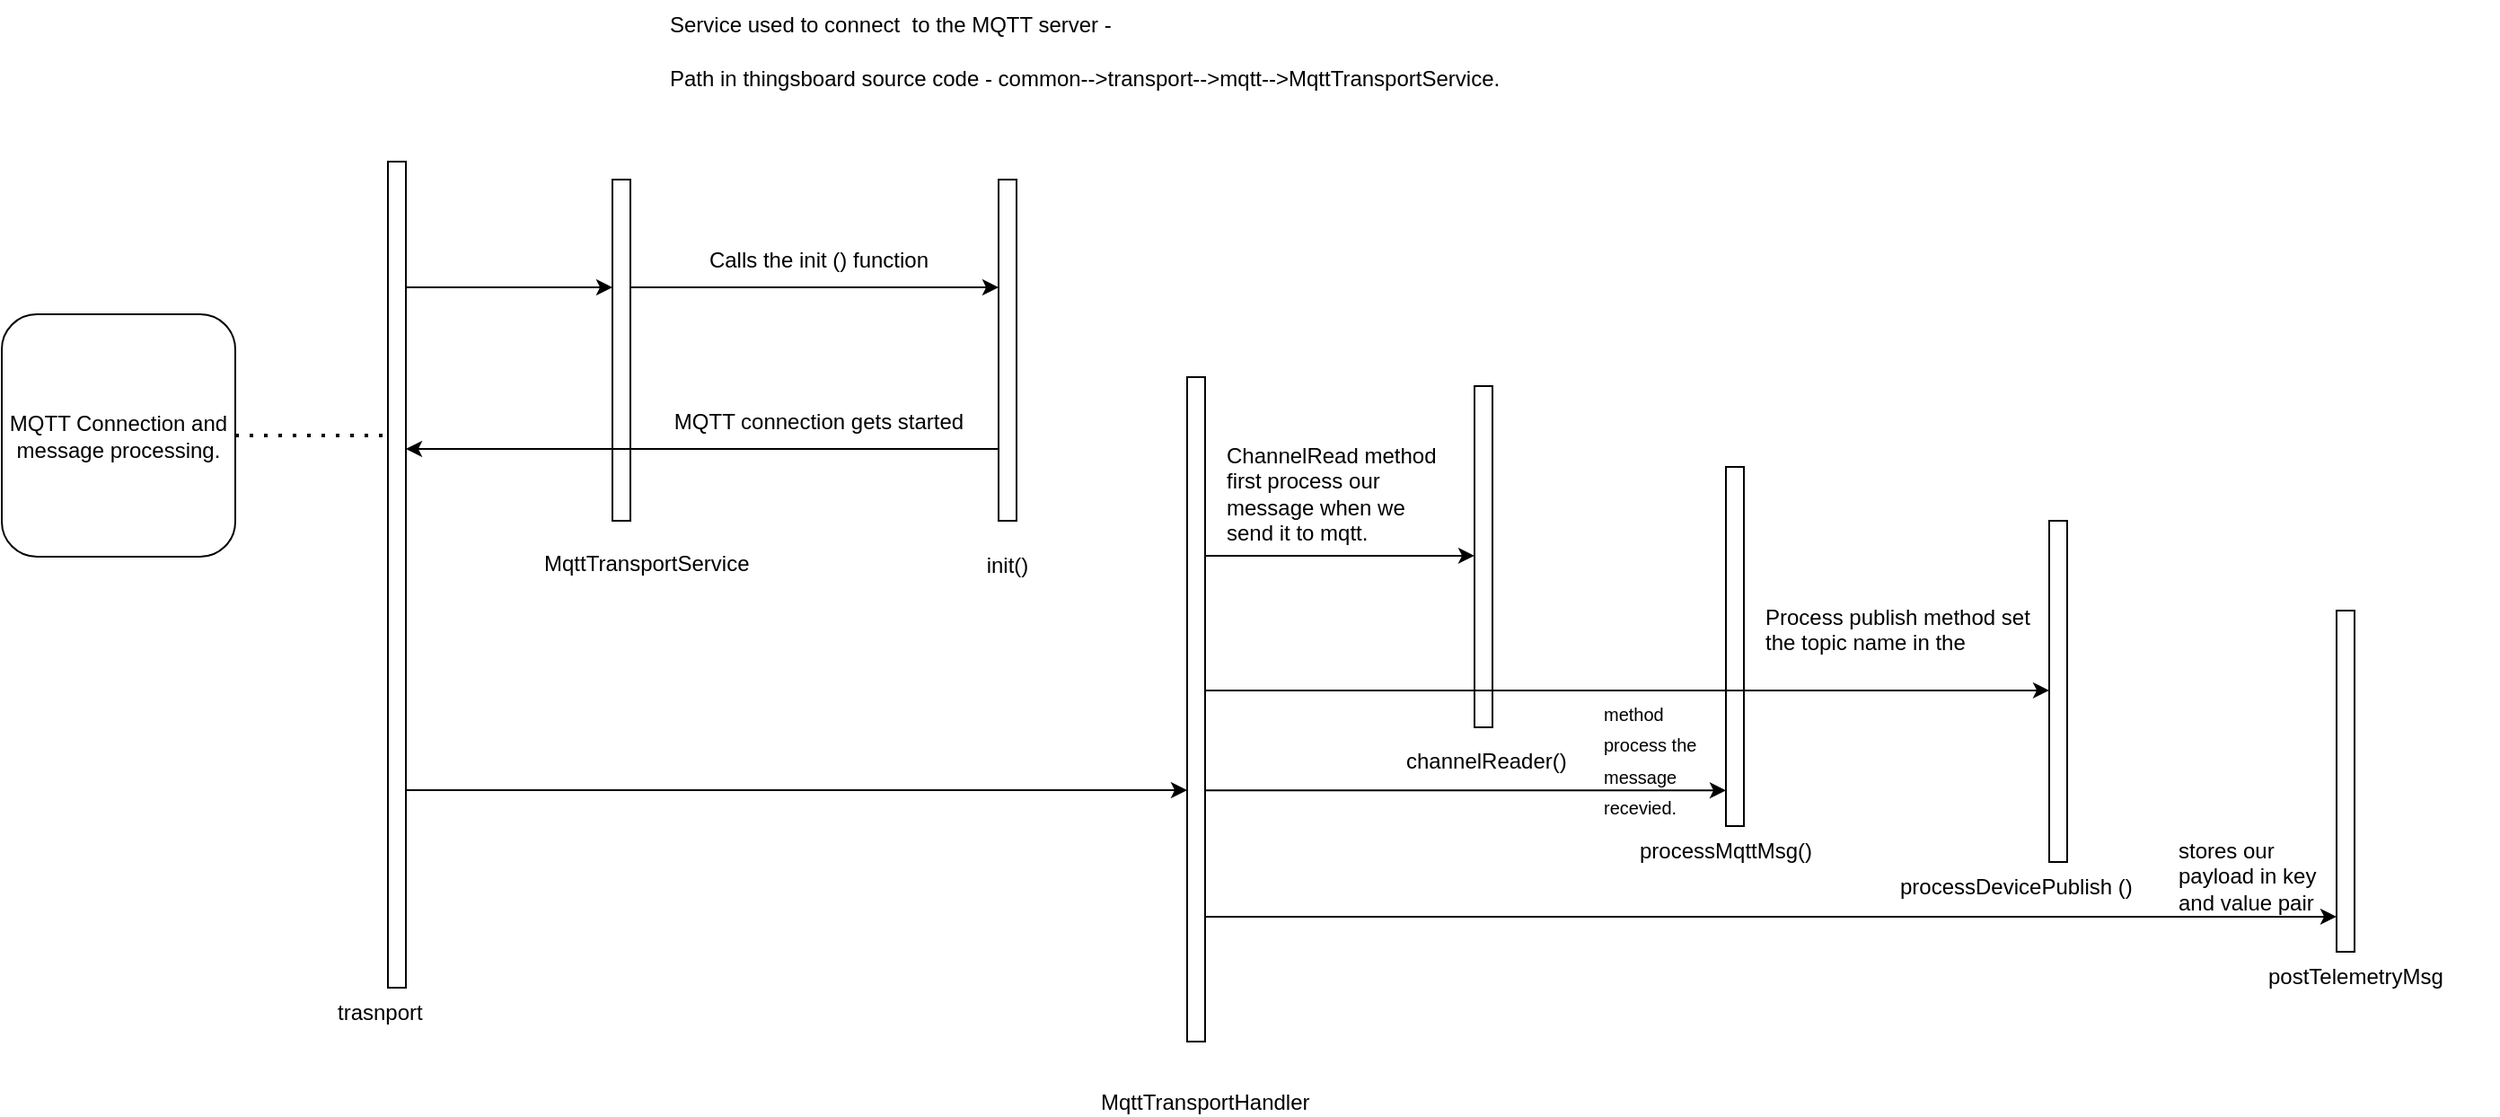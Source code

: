 <mxfile version="21.3.7" type="device">
  <diagram name="Page-1" id="ab86ihdkl9T9i4w5Esb1">
    <mxGraphModel dx="1354" dy="645" grid="1" gridSize="10" guides="1" tooltips="1" connect="1" arrows="1" fold="1" page="1" pageScale="1" pageWidth="850" pageHeight="1100" math="0" shadow="0">
      <root>
        <mxCell id="0" />
        <mxCell id="1" parent="0" />
        <mxCell id="D7h-UtNIkkFITFaaLUy6-12" value="" style="group" vertex="1" connectable="0" parent="1">
          <mxGeometry x="370" y="100" width="290" height="230" as="geometry" />
        </mxCell>
        <mxCell id="D7h-UtNIkkFITFaaLUy6-1" value="" style="html=1;points=[];perimeter=orthogonalPerimeter;outlineConnect=0;targetShapes=umlLifeline;portConstraint=eastwest;newEdgeStyle={&quot;edgeStyle&quot;:&quot;elbowEdgeStyle&quot;,&quot;elbow&quot;:&quot;vertical&quot;,&quot;curved&quot;:0,&quot;rounded&quot;:0};" vertex="1" parent="D7h-UtNIkkFITFaaLUy6-12">
          <mxGeometry x="40" width="10" height="190" as="geometry" />
        </mxCell>
        <mxCell id="D7h-UtNIkkFITFaaLUy6-5" value="" style="html=1;points=[];perimeter=orthogonalPerimeter;outlineConnect=0;targetShapes=umlLifeline;portConstraint=eastwest;newEdgeStyle={&quot;edgeStyle&quot;:&quot;elbowEdgeStyle&quot;,&quot;elbow&quot;:&quot;vertical&quot;,&quot;curved&quot;:0,&quot;rounded&quot;:0};" vertex="1" parent="D7h-UtNIkkFITFaaLUy6-12">
          <mxGeometry x="255" width="10" height="190" as="geometry" />
        </mxCell>
        <mxCell id="D7h-UtNIkkFITFaaLUy6-8" value="MqttTransportService" style="text;whiteSpace=wrap;html=1;" vertex="1" parent="D7h-UtNIkkFITFaaLUy6-12">
          <mxGeometry y="200" width="120" height="30" as="geometry" />
        </mxCell>
        <mxCell id="D7h-UtNIkkFITFaaLUy6-10" value="init()" style="text;html=1;strokeColor=none;fillColor=none;align=center;verticalAlign=middle;whiteSpace=wrap;rounded=0;" vertex="1" parent="D7h-UtNIkkFITFaaLUy6-12">
          <mxGeometry x="230" y="200" width="60" height="30" as="geometry" />
        </mxCell>
        <mxCell id="D7h-UtNIkkFITFaaLUy6-11" value="" style="endArrow=classic;html=1;rounded=0;" edge="1" parent="D7h-UtNIkkFITFaaLUy6-12" target="D7h-UtNIkkFITFaaLUy6-5">
          <mxGeometry width="50" height="50" relative="1" as="geometry">
            <mxPoint x="50" y="60" as="sourcePoint" />
            <mxPoint x="100" y="10" as="targetPoint" />
          </mxGeometry>
        </mxCell>
        <mxCell id="D7h-UtNIkkFITFaaLUy6-19" value="Calls the init () function" style="text;html=1;strokeColor=none;fillColor=none;align=center;verticalAlign=middle;whiteSpace=wrap;rounded=0;" vertex="1" parent="D7h-UtNIkkFITFaaLUy6-12">
          <mxGeometry x="90" y="30" width="130" height="30" as="geometry" />
        </mxCell>
        <mxCell id="D7h-UtNIkkFITFaaLUy6-20" value="MQTT connection gets started" style="text;html=1;strokeColor=none;fillColor=none;align=center;verticalAlign=middle;whiteSpace=wrap;rounded=0;" vertex="1" parent="D7h-UtNIkkFITFaaLUy6-12">
          <mxGeometry x="70" y="120" width="170" height="30" as="geometry" />
        </mxCell>
        <mxCell id="D7h-UtNIkkFITFaaLUy6-40" value="" style="endArrow=classic;html=1;rounded=0;" edge="1" parent="D7h-UtNIkkFITFaaLUy6-12" target="D7h-UtNIkkFITFaaLUy6-26">
          <mxGeometry width="50" height="50" relative="1" as="geometry">
            <mxPoint x="255" y="150" as="sourcePoint" />
            <mxPoint x="305" y="100" as="targetPoint" />
          </mxGeometry>
        </mxCell>
        <mxCell id="D7h-UtNIkkFITFaaLUy6-17" value="" style="endArrow=none;dashed=1;html=1;dashPattern=1 3;strokeWidth=2;rounded=0;" edge="1" parent="1" source="D7h-UtNIkkFITFaaLUy6-35" target="D7h-UtNIkkFITFaaLUy6-26">
          <mxGeometry width="50" height="50" relative="1" as="geometry">
            <mxPoint x="130" y="179.5" as="sourcePoint" />
            <mxPoint x="270" y="179.5" as="targetPoint" />
          </mxGeometry>
        </mxCell>
        <mxCell id="D7h-UtNIkkFITFaaLUy6-26" value="" style="html=1;points=[];perimeter=orthogonalPerimeter;outlineConnect=0;targetShapes=umlLifeline;portConstraint=eastwest;newEdgeStyle={&quot;edgeStyle&quot;:&quot;elbowEdgeStyle&quot;,&quot;elbow&quot;:&quot;vertical&quot;,&quot;curved&quot;:0,&quot;rounded&quot;:0};" vertex="1" parent="1">
          <mxGeometry x="285" y="90" width="10" height="460" as="geometry" />
        </mxCell>
        <mxCell id="D7h-UtNIkkFITFaaLUy6-27" value="trasnport" style="text;whiteSpace=wrap;html=1;" vertex="1" parent="1">
          <mxGeometry x="255" y="550" width="70" height="20" as="geometry" />
        </mxCell>
        <mxCell id="D7h-UtNIkkFITFaaLUy6-31" value="" style="endArrow=classic;html=1;rounded=0;" edge="1" parent="1" target="D7h-UtNIkkFITFaaLUy6-1">
          <mxGeometry width="50" height="50" relative="1" as="geometry">
            <mxPoint x="295" y="160" as="sourcePoint" />
            <mxPoint x="345" y="110" as="targetPoint" />
          </mxGeometry>
        </mxCell>
        <mxCell id="D7h-UtNIkkFITFaaLUy6-36" value="" style="endArrow=none;dashed=1;html=1;dashPattern=1 3;strokeWidth=2;rounded=0;" edge="1" parent="1" target="D7h-UtNIkkFITFaaLUy6-35">
          <mxGeometry width="50" height="50" relative="1" as="geometry">
            <mxPoint x="130" y="179.5" as="sourcePoint" />
            <mxPoint x="285" y="180" as="targetPoint" />
          </mxGeometry>
        </mxCell>
        <mxCell id="D7h-UtNIkkFITFaaLUy6-35" value="MQTT Connection and message processing." style="rounded=1;whiteSpace=wrap;html=1;" vertex="1" parent="1">
          <mxGeometry x="70" y="175" width="130" height="135" as="geometry" />
        </mxCell>
        <mxCell id="D7h-UtNIkkFITFaaLUy6-43" value="" style="html=1;points=[];perimeter=orthogonalPerimeter;outlineConnect=0;targetShapes=umlLifeline;portConstraint=eastwest;newEdgeStyle={&quot;edgeStyle&quot;:&quot;elbowEdgeStyle&quot;,&quot;elbow&quot;:&quot;vertical&quot;,&quot;curved&quot;:0,&quot;rounded&quot;:0};" vertex="1" parent="1">
          <mxGeometry x="730" y="210" width="10" height="370" as="geometry" />
        </mxCell>
        <mxCell id="D7h-UtNIkkFITFaaLUy6-44" value="MqttTransportHandler" style="text;whiteSpace=wrap;html=1;" vertex="1" parent="1">
          <mxGeometry x="680" y="600" width="130" height="20" as="geometry" />
        </mxCell>
        <mxCell id="D7h-UtNIkkFITFaaLUy6-45" value="" style="html=1;points=[];perimeter=orthogonalPerimeter;outlineConnect=0;targetShapes=umlLifeline;portConstraint=eastwest;newEdgeStyle={&quot;edgeStyle&quot;:&quot;elbowEdgeStyle&quot;,&quot;elbow&quot;:&quot;vertical&quot;,&quot;curved&quot;:0,&quot;rounded&quot;:0};" vertex="1" parent="1">
          <mxGeometry x="890" y="215" width="10" height="190" as="geometry" />
        </mxCell>
        <mxCell id="D7h-UtNIkkFITFaaLUy6-46" value="channelReader()" style="text;whiteSpace=wrap;html=1;" vertex="1" parent="1">
          <mxGeometry x="850" y="410" width="100" height="30" as="geometry" />
        </mxCell>
        <mxCell id="D7h-UtNIkkFITFaaLUy6-48" value="&lt;div style=&quot;&quot;&gt;&lt;span style=&quot;background-color: initial;&quot;&gt;ChannelRead method first process our message when we send it to mqtt.&lt;/span&gt;&lt;/div&gt;" style="text;whiteSpace=wrap;html=1;align=left;" vertex="1" parent="1">
          <mxGeometry x="750" y="240" width="130" height="70" as="geometry" />
        </mxCell>
        <mxCell id="D7h-UtNIkkFITFaaLUy6-49" value="processMqttMsg()" style="text;whiteSpace=wrap;html=1;" vertex="1" parent="1">
          <mxGeometry x="980" y="460" width="100" height="20" as="geometry" />
        </mxCell>
        <mxCell id="D7h-UtNIkkFITFaaLUy6-50" value="" style="html=1;points=[];perimeter=orthogonalPerimeter;outlineConnect=0;targetShapes=umlLifeline;portConstraint=eastwest;newEdgeStyle={&quot;edgeStyle&quot;:&quot;elbowEdgeStyle&quot;,&quot;elbow&quot;:&quot;vertical&quot;,&quot;curved&quot;:0,&quot;rounded&quot;:0};" vertex="1" parent="1">
          <mxGeometry x="1030" y="260" width="10" height="200" as="geometry" />
        </mxCell>
        <mxCell id="D7h-UtNIkkFITFaaLUy6-51" value="" style="endArrow=classic;html=1;rounded=0;exitX=1;exitY=0.622;exitDx=0;exitDy=0;exitPerimeter=0;" edge="1" parent="1" source="D7h-UtNIkkFITFaaLUy6-43" target="D7h-UtNIkkFITFaaLUy6-50">
          <mxGeometry width="50" height="50" relative="1" as="geometry">
            <mxPoint x="750" y="450" as="sourcePoint" />
            <mxPoint x="1050" y="354.44" as="targetPoint" />
          </mxGeometry>
        </mxCell>
        <mxCell id="D7h-UtNIkkFITFaaLUy6-52" value="&lt;sub&gt;method process the message recevied.&lt;/sub&gt;" style="text;whiteSpace=wrap;html=1;" vertex="1" parent="1">
          <mxGeometry x="960" y="380" width="70" height="30" as="geometry" />
        </mxCell>
        <mxCell id="D7h-UtNIkkFITFaaLUy6-53" value="processDevicePublish ()" style="text;whiteSpace=wrap;html=1;" vertex="1" parent="1">
          <mxGeometry x="1125" y="480" width="145" height="30" as="geometry" />
        </mxCell>
        <mxCell id="D7h-UtNIkkFITFaaLUy6-54" value="" style="html=1;points=[];perimeter=orthogonalPerimeter;outlineConnect=0;targetShapes=umlLifeline;portConstraint=eastwest;newEdgeStyle={&quot;edgeStyle&quot;:&quot;elbowEdgeStyle&quot;,&quot;elbow&quot;:&quot;vertical&quot;,&quot;curved&quot;:0,&quot;rounded&quot;:0};" vertex="1" parent="1">
          <mxGeometry x="1210" y="290" width="10" height="190" as="geometry" />
        </mxCell>
        <mxCell id="D7h-UtNIkkFITFaaLUy6-55" value="" style="endArrow=classic;html=1;rounded=0;exitX=1;exitY=0.789;exitDx=0;exitDy=0;exitPerimeter=0;" edge="1" parent="1" target="D7h-UtNIkkFITFaaLUy6-54">
          <mxGeometry width="50" height="50" relative="1" as="geometry">
            <mxPoint x="740" y="384.44" as="sourcePoint" />
            <mxPoint x="1030" y="384.44" as="targetPoint" />
          </mxGeometry>
        </mxCell>
        <mxCell id="D7h-UtNIkkFITFaaLUy6-56" value="&lt;span style=&quot;margin: 0px; padding: 0px; user-select: text; -webkit-user-drag: none; -webkit-tap-highlight-color: transparent;&quot; class=&quot;NormalTextRun SCXW252357553 BCX0&quot;&gt;Process publish method set the topic name in the&lt;/span&gt;" style="text;whiteSpace=wrap;html=1;align=left;" vertex="1" parent="1">
          <mxGeometry x="1050" y="330" width="150" height="50" as="geometry" />
        </mxCell>
        <mxCell id="D7h-UtNIkkFITFaaLUy6-57" value="postTelemetryMsg" style="text;whiteSpace=wrap;html=1;" vertex="1" parent="1">
          <mxGeometry x="1330" y="530" width="130" height="40" as="geometry" />
        </mxCell>
        <mxCell id="D7h-UtNIkkFITFaaLUy6-58" value="" style="html=1;points=[];perimeter=orthogonalPerimeter;outlineConnect=0;targetShapes=umlLifeline;portConstraint=eastwest;newEdgeStyle={&quot;edgeStyle&quot;:&quot;elbowEdgeStyle&quot;,&quot;elbow&quot;:&quot;vertical&quot;,&quot;curved&quot;:0,&quot;rounded&quot;:0};" vertex="1" parent="1">
          <mxGeometry x="1370" y="340" width="10" height="190" as="geometry" />
        </mxCell>
        <mxCell id="D7h-UtNIkkFITFaaLUy6-60" value="" style="endArrow=classic;html=1;rounded=0;exitX=1;exitY=0.789;exitDx=0;exitDy=0;exitPerimeter=0;" edge="1" parent="1" target="D7h-UtNIkkFITFaaLUy6-58">
          <mxGeometry width="50" height="50" relative="1" as="geometry">
            <mxPoint x="740" y="510.44" as="sourcePoint" />
            <mxPoint x="1210" y="510" as="targetPoint" />
          </mxGeometry>
        </mxCell>
        <mxCell id="D7h-UtNIkkFITFaaLUy6-61" value="stores our payload in key and value pair" style="text;whiteSpace=wrap;html=1;" vertex="1" parent="1">
          <mxGeometry x="1280" y="460" width="90" height="40" as="geometry" />
        </mxCell>
        <mxCell id="D7h-UtNIkkFITFaaLUy6-62" value="" style="endArrow=classic;html=1;rounded=0;" edge="1" parent="1" target="D7h-UtNIkkFITFaaLUy6-43">
          <mxGeometry width="50" height="50" relative="1" as="geometry">
            <mxPoint x="295" y="440" as="sourcePoint" />
            <mxPoint x="345" y="390" as="targetPoint" />
          </mxGeometry>
        </mxCell>
        <mxCell id="D7h-UtNIkkFITFaaLUy6-64" value="" style="endArrow=classic;html=1;rounded=0;" edge="1" parent="1">
          <mxGeometry width="50" height="50" relative="1" as="geometry">
            <mxPoint x="740" y="309.44" as="sourcePoint" />
            <mxPoint x="890" y="309.44" as="targetPoint" />
          </mxGeometry>
        </mxCell>
        <mxCell id="D7h-UtNIkkFITFaaLUy6-68" value="" style="group" vertex="1" connectable="0" parent="1">
          <mxGeometry x="440" width="480" height="70" as="geometry" />
        </mxCell>
        <mxCell id="D7h-UtNIkkFITFaaLUy6-2" value="Service used to connect&amp;nbsp; to the MQTT server -" style="text;whiteSpace=wrap;html=1;" vertex="1" parent="D7h-UtNIkkFITFaaLUy6-68">
          <mxGeometry width="360" height="40" as="geometry" />
        </mxCell>
        <mxCell id="D7h-UtNIkkFITFaaLUy6-3" value="Path in thingsboard source code - common--&amp;gt;transport--&amp;gt;mqtt--&amp;gt;MqttTransportService." style="text;whiteSpace=wrap;html=1;" vertex="1" parent="D7h-UtNIkkFITFaaLUy6-68">
          <mxGeometry y="30" width="480" height="40" as="geometry" />
        </mxCell>
      </root>
    </mxGraphModel>
  </diagram>
</mxfile>

